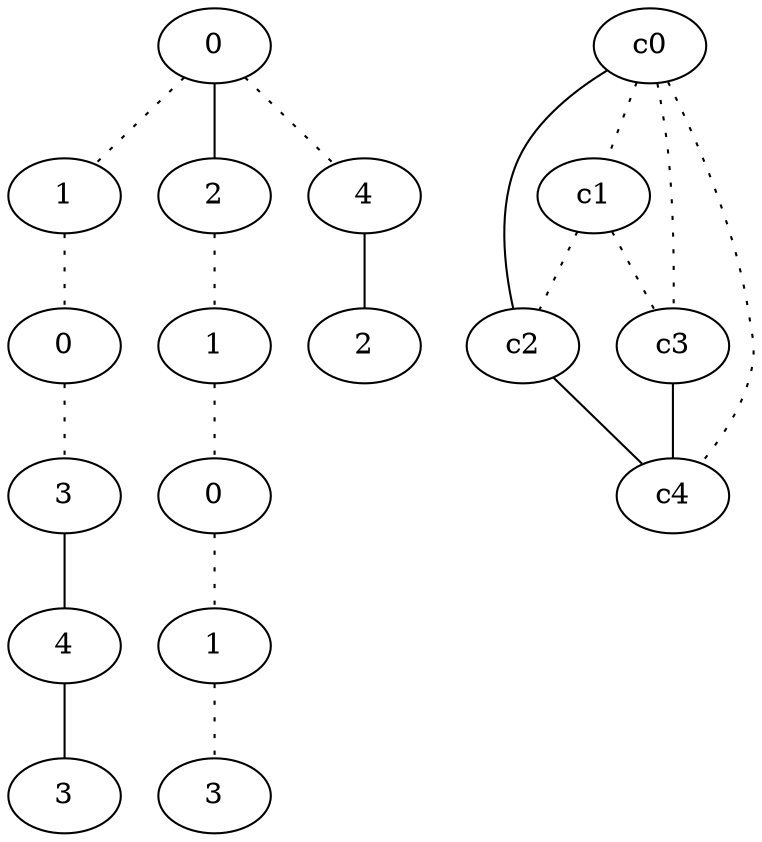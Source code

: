 graph {
a0[label=0];
a1[label=1];
a2[label=0];
a3[label=3];
a4[label=4];
a5[label=3];
a6[label=2];
a7[label=1];
a8[label=0];
a9[label=1];
a10[label=3];
a11[label=4];
a12[label=2];
a0 -- a1 [style=dotted];
a0 -- a6;
a0 -- a11 [style=dotted];
a1 -- a2 [style=dotted];
a2 -- a3 [style=dotted];
a3 -- a4;
a4 -- a5;
a6 -- a7 [style=dotted];
a7 -- a8 [style=dotted];
a8 -- a9 [style=dotted];
a9 -- a10 [style=dotted];
a11 -- a12;
c0 -- c1 [style=dotted];
c0 -- c2;
c0 -- c3 [style=dotted];
c0 -- c4 [style=dotted];
c1 -- c2 [style=dotted];
c1 -- c3 [style=dotted];
c2 -- c4;
c3 -- c4;
}
